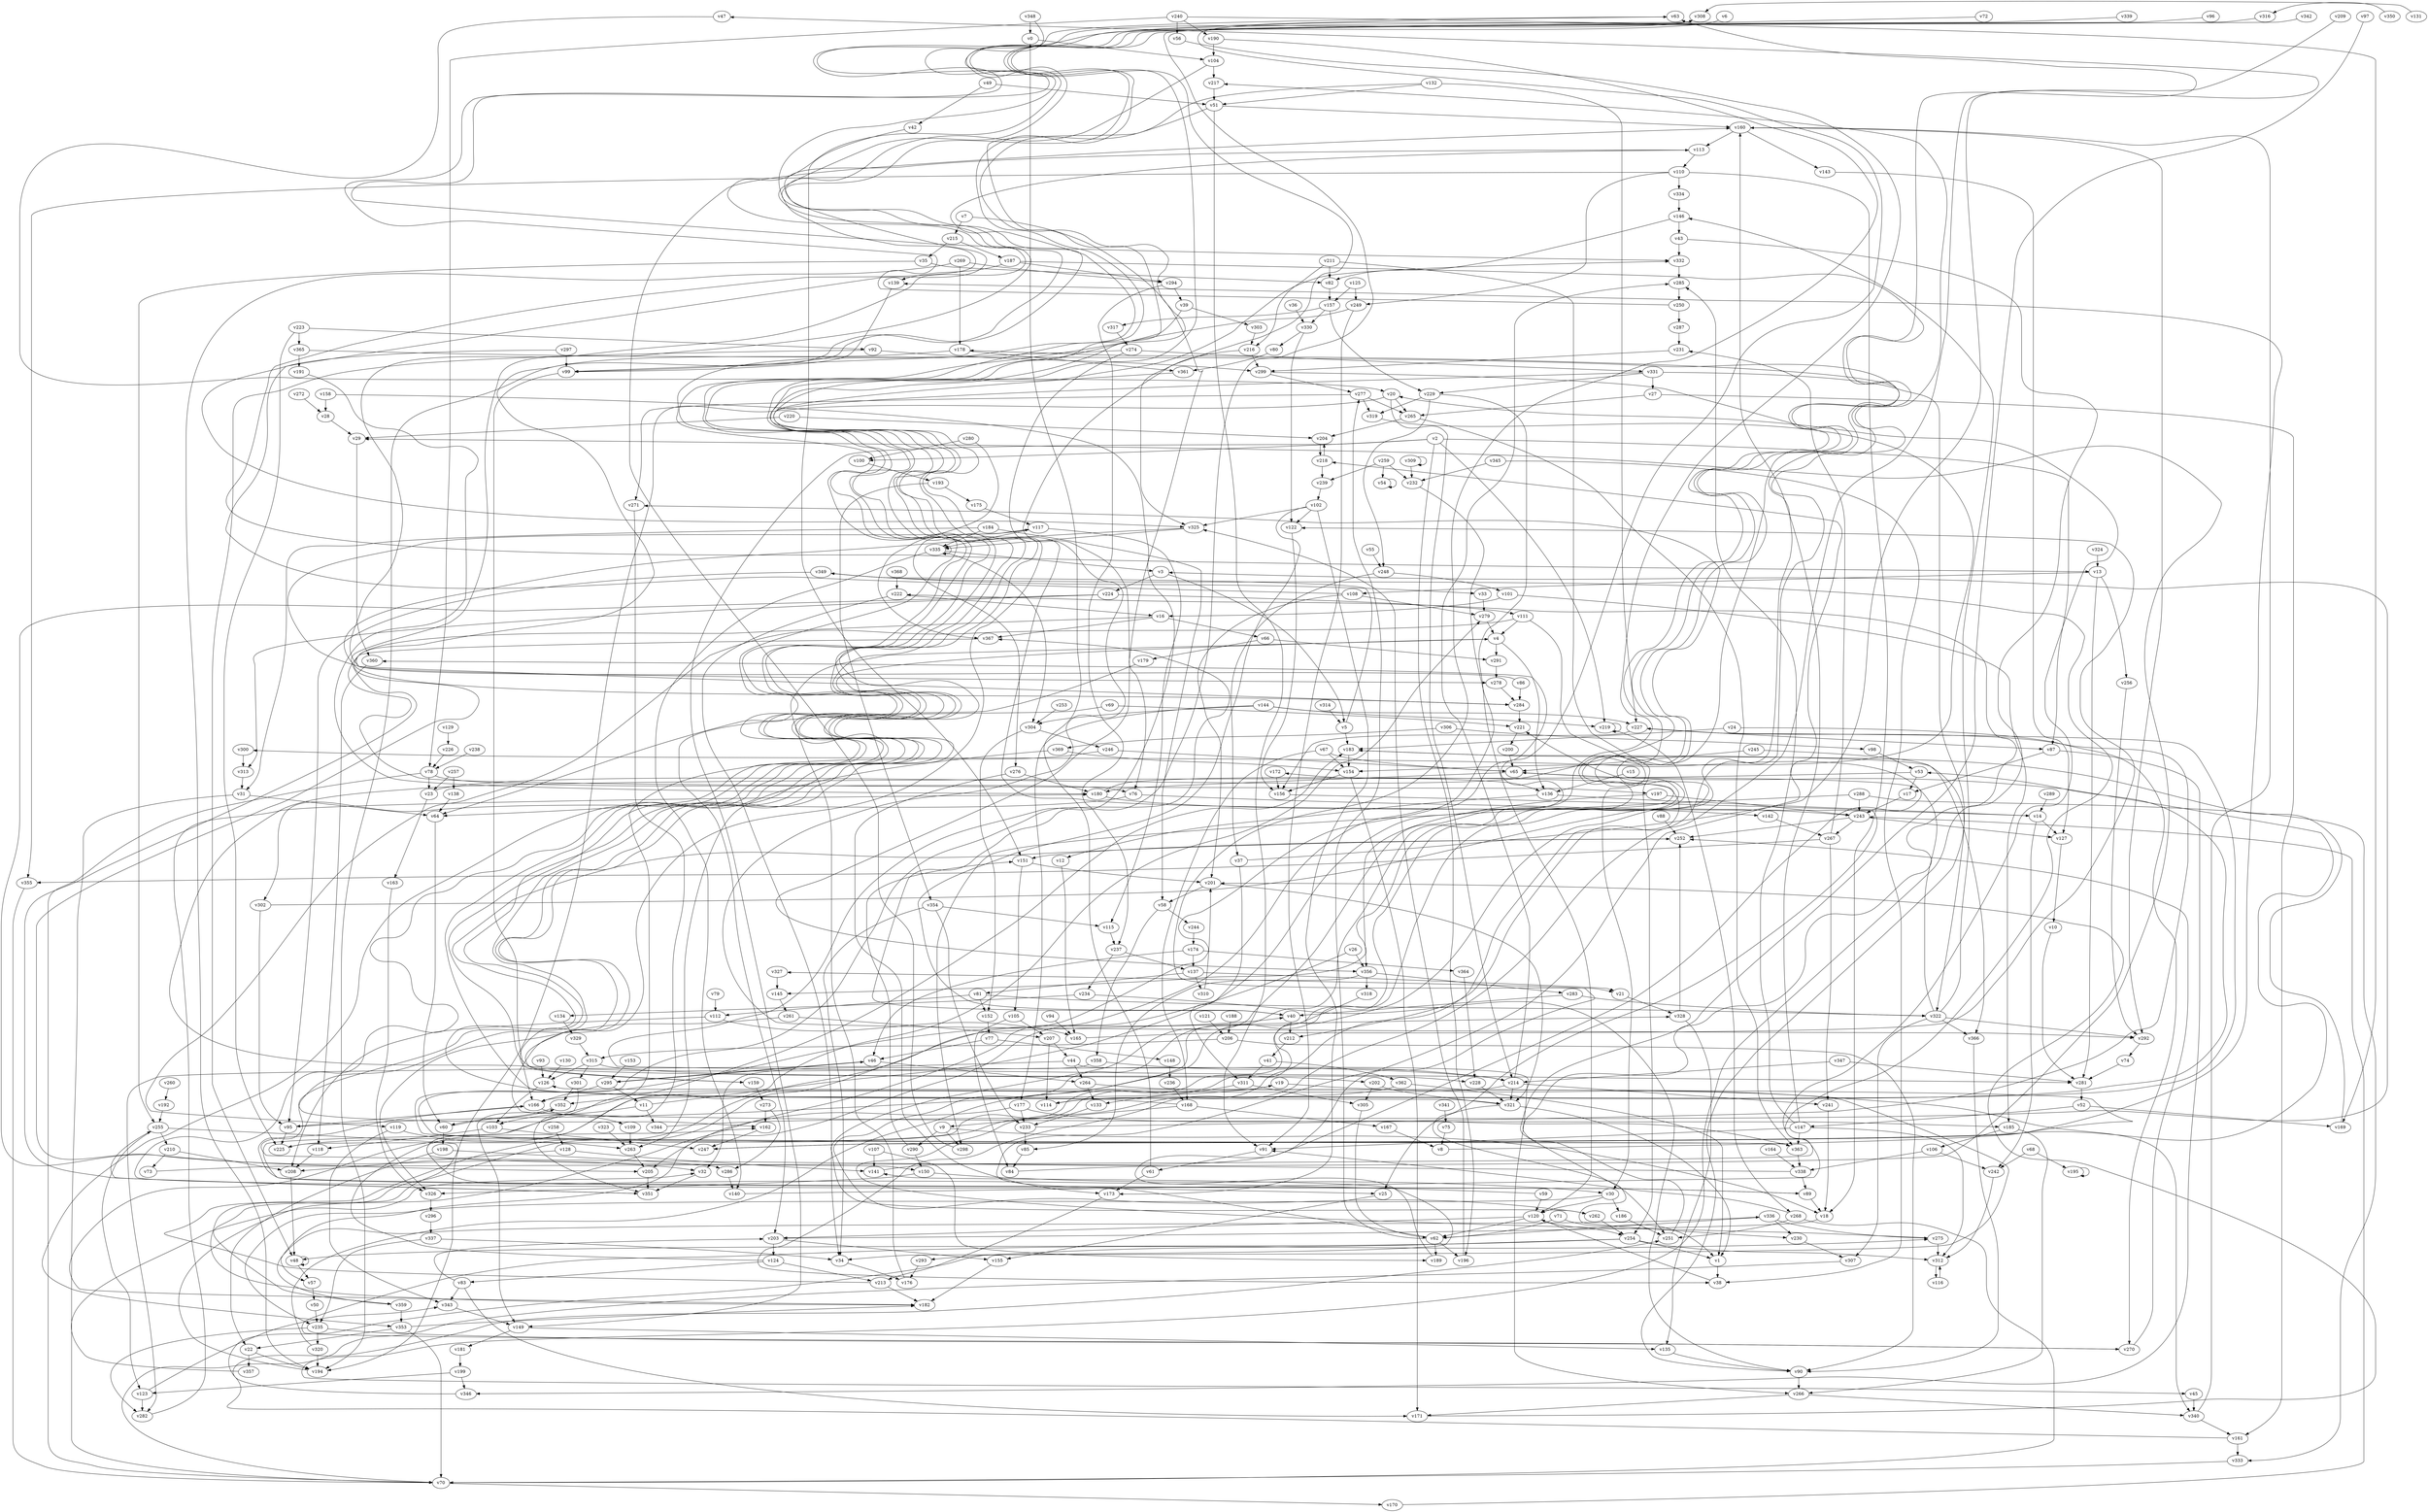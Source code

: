 // Benchmark game 547 - 370 vertices
// time_bound: 73
// targets: v1
digraph G {
    v0 [name="v0", player=1];
    v1 [name="v1", player=1, target=1];
    v2 [name="v2", player=1];
    v3 [name="v3", player=0];
    v4 [name="v4", player=1];
    v5 [name="v5", player=0];
    v6 [name="v6", player=0];
    v7 [name="v7", player=1];
    v8 [name="v8", player=1];
    v9 [name="v9", player=1];
    v10 [name="v10", player=0];
    v11 [name="v11", player=0];
    v12 [name="v12", player=1];
    v13 [name="v13", player=1];
    v14 [name="v14", player=0];
    v15 [name="v15", player=1];
    v16 [name="v16", player=0];
    v17 [name="v17", player=0];
    v18 [name="v18", player=0];
    v19 [name="v19", player=1];
    v20 [name="v20", player=1];
    v21 [name="v21", player=1];
    v22 [name="v22", player=1];
    v23 [name="v23", player=0];
    v24 [name="v24", player=1];
    v25 [name="v25", player=0];
    v26 [name="v26", player=0];
    v27 [name="v27", player=1];
    v28 [name="v28", player=1];
    v29 [name="v29", player=1];
    v30 [name="v30", player=0];
    v31 [name="v31", player=0];
    v32 [name="v32", player=0];
    v33 [name="v33", player=1];
    v34 [name="v34", player=1];
    v35 [name="v35", player=1];
    v36 [name="v36", player=0];
    v37 [name="v37", player=0];
    v38 [name="v38", player=1];
    v39 [name="v39", player=1];
    v40 [name="v40", player=1];
    v41 [name="v41", player=1];
    v42 [name="v42", player=0];
    v43 [name="v43", player=1];
    v44 [name="v44", player=1];
    v45 [name="v45", player=0];
    v46 [name="v46", player=1];
    v47 [name="v47", player=0];
    v48 [name="v48", player=0];
    v49 [name="v49", player=1];
    v50 [name="v50", player=1];
    v51 [name="v51", player=0];
    v52 [name="v52", player=0];
    v53 [name="v53", player=1];
    v54 [name="v54", player=1];
    v55 [name="v55", player=1];
    v56 [name="v56", player=1];
    v57 [name="v57", player=0];
    v58 [name="v58", player=0];
    v59 [name="v59", player=1];
    v60 [name="v60", player=0];
    v61 [name="v61", player=0];
    v62 [name="v62", player=1];
    v63 [name="v63", player=1];
    v64 [name="v64", player=0];
    v65 [name="v65", player=1];
    v66 [name="v66", player=1];
    v67 [name="v67", player=1];
    v68 [name="v68", player=0];
    v69 [name="v69", player=0];
    v70 [name="v70", player=0];
    v71 [name="v71", player=1];
    v72 [name="v72", player=1];
    v73 [name="v73", player=1];
    v74 [name="v74", player=0];
    v75 [name="v75", player=1];
    v76 [name="v76", player=0];
    v77 [name="v77", player=0];
    v78 [name="v78", player=1];
    v79 [name="v79", player=0];
    v80 [name="v80", player=1];
    v81 [name="v81", player=1];
    v82 [name="v82", player=0];
    v83 [name="v83", player=0];
    v84 [name="v84", player=0];
    v85 [name="v85", player=0];
    v86 [name="v86", player=1];
    v87 [name="v87", player=1];
    v88 [name="v88", player=0];
    v89 [name="v89", player=1];
    v90 [name="v90", player=1];
    v91 [name="v91", player=0];
    v92 [name="v92", player=0];
    v93 [name="v93", player=0];
    v94 [name="v94", player=0];
    v95 [name="v95", player=0];
    v96 [name="v96", player=1];
    v97 [name="v97", player=1];
    v98 [name="v98", player=1];
    v99 [name="v99", player=1];
    v100 [name="v100", player=1];
    v101 [name="v101", player=0];
    v102 [name="v102", player=1];
    v103 [name="v103", player=1];
    v104 [name="v104", player=1];
    v105 [name="v105", player=0];
    v106 [name="v106", player=0];
    v107 [name="v107", player=1];
    v108 [name="v108", player=0];
    v109 [name="v109", player=0];
    v110 [name="v110", player=0];
    v111 [name="v111", player=0];
    v112 [name="v112", player=0];
    v113 [name="v113", player=1];
    v114 [name="v114", player=0];
    v115 [name="v115", player=1];
    v116 [name="v116", player=0];
    v117 [name="v117", player=0];
    v118 [name="v118", player=1];
    v119 [name="v119", player=1];
    v120 [name="v120", player=1];
    v121 [name="v121", player=0];
    v122 [name="v122", player=0];
    v123 [name="v123", player=1];
    v124 [name="v124", player=1];
    v125 [name="v125", player=0];
    v126 [name="v126", player=0];
    v127 [name="v127", player=0];
    v128 [name="v128", player=0];
    v129 [name="v129", player=1];
    v130 [name="v130", player=1];
    v131 [name="v131", player=1];
    v132 [name="v132", player=0];
    v133 [name="v133", player=0];
    v134 [name="v134", player=1];
    v135 [name="v135", player=0];
    v136 [name="v136", player=0];
    v137 [name="v137", player=0];
    v138 [name="v138", player=0];
    v139 [name="v139", player=0];
    v140 [name="v140", player=0];
    v141 [name="v141", player=1];
    v142 [name="v142", player=0];
    v143 [name="v143", player=0];
    v144 [name="v144", player=0];
    v145 [name="v145", player=0];
    v146 [name="v146", player=0];
    v147 [name="v147", player=0];
    v148 [name="v148", player=1];
    v149 [name="v149", player=1];
    v150 [name="v150", player=1];
    v151 [name="v151", player=1];
    v152 [name="v152", player=1];
    v153 [name="v153", player=0];
    v154 [name="v154", player=0];
    v155 [name="v155", player=0];
    v156 [name="v156", player=0];
    v157 [name="v157", player=1];
    v158 [name="v158", player=0];
    v159 [name="v159", player=1];
    v160 [name="v160", player=0];
    v161 [name="v161", player=1];
    v162 [name="v162", player=0];
    v163 [name="v163", player=1];
    v164 [name="v164", player=1];
    v165 [name="v165", player=0];
    v166 [name="v166", player=0];
    v167 [name="v167", player=1];
    v168 [name="v168", player=1];
    v169 [name="v169", player=1];
    v170 [name="v170", player=1];
    v171 [name="v171", player=1];
    v172 [name="v172", player=0];
    v173 [name="v173", player=0];
    v174 [name="v174", player=0];
    v175 [name="v175", player=0];
    v176 [name="v176", player=0];
    v177 [name="v177", player=1];
    v178 [name="v178", player=1];
    v179 [name="v179", player=1];
    v180 [name="v180", player=0];
    v181 [name="v181", player=0];
    v182 [name="v182", player=1];
    v183 [name="v183", player=0];
    v184 [name="v184", player=0];
    v185 [name="v185", player=0];
    v186 [name="v186", player=0];
    v187 [name="v187", player=1];
    v188 [name="v188", player=0];
    v189 [name="v189", player=0];
    v190 [name="v190", player=0];
    v191 [name="v191", player=1];
    v192 [name="v192", player=0];
    v193 [name="v193", player=0];
    v194 [name="v194", player=1];
    v195 [name="v195", player=0];
    v196 [name="v196", player=1];
    v197 [name="v197", player=0];
    v198 [name="v198", player=0];
    v199 [name="v199", player=1];
    v200 [name="v200", player=1];
    v201 [name="v201", player=1];
    v202 [name="v202", player=0];
    v203 [name="v203", player=0];
    v204 [name="v204", player=1];
    v205 [name="v205", player=1];
    v206 [name="v206", player=1];
    v207 [name="v207", player=0];
    v208 [name="v208", player=0];
    v209 [name="v209", player=1];
    v210 [name="v210", player=1];
    v211 [name="v211", player=1];
    v212 [name="v212", player=1];
    v213 [name="v213", player=0];
    v214 [name="v214", player=1];
    v215 [name="v215", player=0];
    v216 [name="v216", player=1];
    v217 [name="v217", player=1];
    v218 [name="v218", player=0];
    v219 [name="v219", player=0];
    v220 [name="v220", player=0];
    v221 [name="v221", player=0];
    v222 [name="v222", player=0];
    v223 [name="v223", player=0];
    v224 [name="v224", player=1];
    v225 [name="v225", player=1];
    v226 [name="v226", player=0];
    v227 [name="v227", player=0];
    v228 [name="v228", player=1];
    v229 [name="v229", player=1];
    v230 [name="v230", player=1];
    v231 [name="v231", player=0];
    v232 [name="v232", player=1];
    v233 [name="v233", player=0];
    v234 [name="v234", player=0];
    v235 [name="v235", player=1];
    v236 [name="v236", player=1];
    v237 [name="v237", player=1];
    v238 [name="v238", player=0];
    v239 [name="v239", player=0];
    v240 [name="v240", player=1];
    v241 [name="v241", player=1];
    v242 [name="v242", player=0];
    v243 [name="v243", player=0];
    v244 [name="v244", player=0];
    v245 [name="v245", player=0];
    v246 [name="v246", player=0];
    v247 [name="v247", player=0];
    v248 [name="v248", player=1];
    v249 [name="v249", player=1];
    v250 [name="v250", player=1];
    v251 [name="v251", player=0];
    v252 [name="v252", player=1];
    v253 [name="v253", player=1];
    v254 [name="v254", player=1];
    v255 [name="v255", player=1];
    v256 [name="v256", player=0];
    v257 [name="v257", player=1];
    v258 [name="v258", player=1];
    v259 [name="v259", player=1];
    v260 [name="v260", player=0];
    v261 [name="v261", player=1];
    v262 [name="v262", player=1];
    v263 [name="v263", player=0];
    v264 [name="v264", player=0];
    v265 [name="v265", player=1];
    v266 [name="v266", player=0];
    v267 [name="v267", player=0];
    v268 [name="v268", player=0];
    v269 [name="v269", player=0];
    v270 [name="v270", player=0];
    v271 [name="v271", player=1];
    v272 [name="v272", player=1];
    v273 [name="v273", player=1];
    v274 [name="v274", player=0];
    v275 [name="v275", player=1];
    v276 [name="v276", player=1];
    v277 [name="v277", player=0];
    v278 [name="v278", player=0];
    v279 [name="v279", player=0];
    v280 [name="v280", player=0];
    v281 [name="v281", player=0];
    v282 [name="v282", player=1];
    v283 [name="v283", player=1];
    v284 [name="v284", player=1];
    v285 [name="v285", player=0];
    v286 [name="v286", player=1];
    v287 [name="v287", player=0];
    v288 [name="v288", player=0];
    v289 [name="v289", player=1];
    v290 [name="v290", player=0];
    v291 [name="v291", player=1];
    v292 [name="v292", player=1];
    v293 [name="v293", player=0];
    v294 [name="v294", player=1];
    v295 [name="v295", player=0];
    v296 [name="v296", player=1];
    v297 [name="v297", player=0];
    v298 [name="v298", player=0];
    v299 [name="v299", player=0];
    v300 [name="v300", player=1];
    v301 [name="v301", player=0];
    v302 [name="v302", player=1];
    v303 [name="v303", player=0];
    v304 [name="v304", player=0];
    v305 [name="v305", player=0];
    v306 [name="v306", player=0];
    v307 [name="v307", player=0];
    v308 [name="v308", player=1];
    v309 [name="v309", player=0];
    v310 [name="v310", player=1];
    v311 [name="v311", player=1];
    v312 [name="v312", player=1];
    v313 [name="v313", player=1];
    v314 [name="v314", player=1];
    v315 [name="v315", player=0];
    v316 [name="v316", player=1];
    v317 [name="v317", player=1];
    v318 [name="v318", player=1];
    v319 [name="v319", player=0];
    v320 [name="v320", player=0];
    v321 [name="v321", player=0];
    v322 [name="v322", player=0];
    v323 [name="v323", player=0];
    v324 [name="v324", player=0];
    v325 [name="v325", player=0];
    v326 [name="v326", player=1];
    v327 [name="v327", player=0];
    v328 [name="v328", player=0];
    v329 [name="v329", player=1];
    v330 [name="v330", player=1];
    v331 [name="v331", player=1];
    v332 [name="v332", player=1];
    v333 [name="v333", player=1];
    v334 [name="v334", player=1];
    v335 [name="v335", player=1];
    v336 [name="v336", player=1];
    v337 [name="v337", player=0];
    v338 [name="v338", player=0];
    v339 [name="v339", player=0];
    v340 [name="v340", player=0];
    v341 [name="v341", player=0];
    v342 [name="v342", player=0];
    v343 [name="v343", player=0];
    v344 [name="v344", player=1];
    v345 [name="v345", player=1];
    v346 [name="v346", player=0];
    v347 [name="v347", player=1];
    v348 [name="v348", player=1];
    v349 [name="v349", player=1];
    v350 [name="v350", player=0];
    v351 [name="v351", player=0];
    v352 [name="v352", player=1];
    v353 [name="v353", player=0];
    v354 [name="v354", player=1];
    v355 [name="v355", player=0];
    v356 [name="v356", player=0];
    v357 [name="v357", player=1];
    v358 [name="v358", player=0];
    v359 [name="v359", player=0];
    v360 [name="v360", player=0];
    v361 [name="v361", player=0];
    v362 [name="v362", player=1];
    v363 [name="v363", player=0];
    v364 [name="v364", player=1];
    v365 [name="v365", player=1];
    v366 [name="v366", player=1];
    v367 [name="v367", player=1];
    v368 [name="v368", player=1];
    v369 [name="v369", player=0];

    v0 -> v104;
    v1 -> v38;
    v2 -> v219;
    v3 -> v224;
    v4 -> v162 [constraint="t mod 2 == 1"];
    v5 -> v349 [constraint="t >= 4"];
    v6 -> v13 [constraint="t < 5"];
    v7 -> v76;
    v8 -> v139 [constraint="t mod 4 == 3"];
    v9 -> v18;
    v10 -> v281;
    v11 -> v308 [constraint="t < 13"];
    v12 -> v165;
    v13 -> v256;
    v14 -> v332 [constraint="t mod 4 == 0"];
    v15 -> v136;
    v16 -> v197 [constraint="t mod 2 == 0"];
    v17 -> v243;
    v18 -> v203 [constraint="t < 5"];
    v19 -> v352;
    v20 -> v214;
    v21 -> v328;
    v22 -> v357;
    v23 -> v63 [constraint="t >= 2"];
    v24 -> v183;
    v25 -> v155;
    v26 -> v57 [constraint="t < 12"];
    v27 -> v161;
    v28 -> v29;
    v29 -> v360;
    v30 -> v235 [constraint="t < 14"];
    v31 -> v64;
    v32 -> v351;
    v33 -> v279;
    v34 -> v176;
    v35 -> v82;
    v36 -> v330;
    v37 -> v47 [constraint="t < 15"];
    v38 -> v120;
    v39 -> v25 [constraint="t >= 4"];
    v40 -> v367 [constraint="t < 9"];
    v41 -> v362;
    v42 -> v151;
    v43 -> v45 [constraint="t >= 2"];
    v44 -> v282;
    v45 -> v340;
    v46 -> v295;
    v47 -> v20 [constraint="t >= 2"];
    v48 -> v48 [constraint="t mod 5 == 1"];
    v49 -> v42;
    v50 -> v235;
    v51 -> v321 [constraint="t < 6"];
    v52 -> v169;
    v53 -> v214 [constraint="t mod 4 == 2"];
    v54 -> v54 [constraint="t < 11"];
    v55 -> v248;
    v56 -> v262 [constraint="t mod 4 == 3"];
    v57 -> v50;
    v58 -> v244;
    v59 -> v183 [constraint="t < 10"];
    v60 -> v352 [constraint="t < 8"];
    v61 -> v0;
    v62 -> v218 [constraint="t >= 1"];
    v63 -> v351 [constraint="t mod 2 == 0"];
    v64 -> v60;
    v65 -> v247 [constraint="t < 5"];
    v66 -> v179;
    v67 -> v65;
    v68 -> v242;
    v69 -> v203;
    v70 -> v170;
    v71 -> v1;
    v72 -> v99 [constraint="t >= 4"];
    v73 -> v349 [constraint="t mod 3 == 1"];
    v74 -> v281;
    v75 -> v8;
    v76 -> v142;
    v77 -> v148;
    v78 -> v76;
    v79 -> v112;
    v80 -> v361;
    v81 -> v152;
    v82 -> v157;
    v83 -> v203;
    v84 -> v29 [constraint="t >= 1"];
    v85 -> v84;
    v86 -> v117 [constraint="t >= 4"];
    v87 -> v17;
    v88 -> v252;
    v89 -> v162 [constraint="t < 12"];
    v90 -> v266;
    v91 -> v61;
    v92 -> v299;
    v93 -> v126;
    v94 -> v165;
    v95 -> v217 [constraint="t >= 2"];
    v96 -> v185 [constraint="t mod 3 == 1"];
    v97 -> v251 [constraint="t mod 3 == 1"];
    v98 -> v53;
    v99 -> v166;
    v100 -> v193;
    v101 -> v16;
    v102 -> v40 [constraint="t < 6"];
    v103 -> v247;
    v104 -> v205 [constraint="t >= 5"];
    v105 -> v84;
    v106 -> v242;
    v107 -> v189;
    v108 -> v113 [constraint="t < 10"];
    v109 -> v263;
    v110 -> v355;
    v111 -> v119 [constraint="t < 10"];
    v112 -> v165;
    v113 -> v64 [constraint="t < 6"];
    v114 -> v53 [constraint="t >= 1"];
    v115 -> v237;
    v116 -> v312;
    v117 -> v115;
    v118 -> v208;
    v119 -> v343;
    v120 -> v62;
    v121 -> v206;
    v122 -> v156;
    v123 -> v282;
    v124 -> v279 [constraint="t < 12"];
    v125 -> v249;
    v126 -> v103;
    v127 -> v10;
    v128 -> v141;
    v129 -> v226;
    v130 -> v126;
    v131 -> v308 [constraint="t >= 2"];
    v132 -> v202 [constraint="t >= 1"];
    v133 -> v233;
    v134 -> v329;
    v135 -> v90;
    v136 -> v12;
    v137 -> v81;
    v138 -> v64;
    v139 -> v99 [constraint="t >= 3"];
    v140 -> v20 [constraint="t < 10"];
    v141 -> v300 [constraint="t >= 5"];
    v142 -> v267;
    v143 -> v127;
    v144 -> v304;
    v145 -> v261;
    v146 -> v43;
    v147 -> v160;
    v148 -> v236;
    v149 -> v181;
    v150 -> v326;
    v151 -> v201;
    v152 -> v77;
    v153 -> v295;
    v154 -> v171;
    v155 -> v182;
    v156 -> v230 [constraint="t >= 4"];
    v157 -> v317;
    v158 -> v281 [constraint="t >= 2"];
    v159 -> v273;
    v160 -> v113;
    v161 -> v251 [constraint="t >= 3"];
    v162 -> v247;
    v163 -> v326;
    v164 -> v338;
    v165 -> v122 [constraint="t >= 3"];
    v166 -> v95;
    v167 -> v8;
    v168 -> v252 [constraint="t < 9"];
    v169 -> v183 [constraint="t mod 5 == 0"];
    v170 -> v243;
    v171 -> v201 [constraint="t >= 2"];
    v172 -> v156;
    v173 -> v213;
    v174 -> v364;
    v175 -> v117;
    v176 -> v4;
    v177 -> v363;
    v178 -> v361;
    v179 -> v89 [constraint="t mod 4 == 1"];
    v180 -> v136 [constraint="t < 12"];
    v181 -> v199;
    v182 -> v19 [constraint="t < 11"];
    v183 -> v90 [constraint="t >= 3"];
    v184 -> v58;
    v185 -> v266;
    v186 -> v251;
    v187 -> v145 [constraint="t >= 5"];
    v188 -> v206;
    v189 -> v327 [constraint="t < 12"];
    v190 -> v21 [constraint="t < 13"];
    v191 -> v180 [constraint="t >= 3"];
    v192 -> v255;
    v193 -> v175;
    v194 -> v360 [constraint="t mod 5 == 3"];
    v195 -> v195 [constraint="t >= 2"];
    v196 -> v325;
    v197 -> v356;
    v198 -> v286;
    v199 -> v346;
    v200 -> v65;
    v201 -> v58;
    v202 -> v305;
    v203 -> v155;
    v204 -> v218;
    v205 -> v351;
    v206 -> v315;
    v207 -> v44;
    v208 -> v48;
    v209 -> v38 [constraint="t < 15"];
    v210 -> v208;
    v211 -> v216;
    v212 -> v41;
    v213 -> v328 [constraint="t mod 2 == 0"];
    v214 -> v241;
    v215 -> v187;
    v216 -> v325;
    v217 -> v51;
    v218 -> v204;
    v219 -> v219;
    v220 -> v29;
    v221 -> v200;
    v222 -> v34;
    v223 -> v92;
    v224 -> v32 [constraint="t mod 2 == 0"];
    v225 -> v178 [constraint="t mod 4 == 1"];
    v226 -> v78;
    v227 -> v114 [constraint="t mod 2 == 1"];
    v228 -> v321;
    v229 -> v248;
    v230 -> v307;
    v231 -> v299;
    v232 -> v182 [constraint="t >= 2"];
    v233 -> v227 [constraint="t < 6"];
    v234 -> v90;
    v235 -> v282;
    v236 -> v168;
    v237 -> v234;
    v238 -> v78;
    v239 -> v102;
    v240 -> v78;
    v241 -> v18;
    v242 -> v312;
    v243 -> v252;
    v244 -> v174;
    v245 -> v366;
    v246 -> v149;
    v247 -> v126 [constraint="t < 12"];
    v248 -> v37;
    v249 -> v64 [constraint="t < 7"];
    v250 -> v63 [constraint="t >= 4"];
    v251 -> v222 [constraint="t mod 5 == 3"];
    v252 -> v151;
    v253 -> v304;
    v254 -> v312;
    v255 -> v359 [constraint="t mod 5 == 0"];
    v256 -> v292;
    v257 -> v138;
    v258 -> v128;
    v259 -> v54;
    v260 -> v192;
    v261 -> v207;
    v262 -> v254;
    v263 -> v205;
    v264 -> v34 [constraint="t >= 3"];
    v265 -> v363;
    v266 -> v171;
    v267 -> v355 [constraint="t < 6"];
    v268 -> v91 [constraint="t >= 5"];
    v269 -> v194;
    v270 -> v275 [constraint="t mod 4 == 0"];
    v271 -> v351;
    v272 -> v28;
    v273 -> v286;
    v274 -> v292 [constraint="t mod 3 == 0"];
    v275 -> v172 [constraint="t < 10"];
    v276 -> v173;
    v277 -> v319;
    v278 -> v284;
    v279 -> v4;
    v280 -> v367;
    v281 -> v52;
    v282 -> v180;
    v283 -> v40;
    v284 -> v221;
    v285 -> v250;
    v286 -> v140;
    v287 -> v231;
    v288 -> v298;
    v289 -> v14;
    v290 -> v150;
    v291 -> v278;
    v292 -> v74;
    v293 -> v176;
    v294 -> v39;
    v295 -> v46;
    v296 -> v337;
    v297 -> v325 [constraint="t mod 4 == 1"];
    v298 -> v160;
    v299 -> v262 [constraint="t < 13"];
    v300 -> v313;
    v301 -> v150 [constraint="t < 12"];
    v302 -> v221 [constraint="t >= 1"];
    v303 -> v216;
    v304 -> v246;
    v305 -> v62;
    v306 -> v369;
    v307 -> v70 [constraint="t mod 4 == 3"];
    v308 -> v332 [constraint="t >= 5"];
    v309 -> v309;
    v310 -> v201;
    v311 -> v305;
    v312 -> v116;
    v313 -> v31;
    v314 -> v5;
    v315 -> v228;
    v316 -> v356 [constraint="t mod 5 == 4"];
    v317 -> v274;
    v318 -> v225 [constraint="t >= 2"];
    v319 -> v154 [constraint="t mod 3 == 2"];
    v320 -> v271 [constraint="t < 13"];
    v321 -> v25;
    v322 -> v366;
    v323 -> v263;
    v324 -> v13;
    v325 -> v284 [constraint="t mod 5 == 0"];
    v326 -> v296;
    v327 -> v145;
    v328 -> v135;
    v329 -> v315;
    v330 -> v122;
    v331 -> v159 [constraint="t mod 4 == 2"];
    v332 -> v285;
    v333 -> v70;
    v334 -> v146;
    v335 -> v304;
    v336 -> v62;
    v337 -> v34;
    v338 -> v166 [constraint="t < 11"];
    v339 -> v353 [constraint="t < 12"];
    v340 -> v161;
    v341 -> v75;
    v342 -> v363 [constraint="t mod 5 == 2"];
    v343 -> v149;
    v344 -> v3 [constraint="t < 13"];
    v345 -> v232;
    v346 -> v141 [constraint="t >= 4"];
    v347 -> v281;
    v348 -> v278 [constraint="t mod 2 == 0"];
    v349 -> v95;
    v350 -> v316 [constraint="t mod 5 == 1"];
    v351 -> v255 [constraint="t < 11"];
    v352 -> v60;
    v353 -> v182 [constraint="t mod 2 == 0"];
    v354 -> v115;
    v355 -> v70;
    v356 -> v318;
    v357 -> v32 [constraint="t mod 2 == 0"];
    v358 -> v214;
    v359 -> v336 [constraint="t < 10"];
    v360 -> v118;
    v361 -> v159 [constraint="t >= 5"];
    v362 -> v114;
    v363 -> v40 [constraint="t >= 2"];
    v364 -> v228;
    v365 -> v212 [constraint="t mod 2 == 0"];
    v366 -> v90;
    v367 -> v284 [constraint="t mod 5 == 4"];
    v368 -> v222;
    v369 -> v154;
    v362 -> v1;
    v227 -> v156;
    v211 -> v254;
    v245 -> v65;
    v102 -> v122;
    v3 -> v5;
    v222 -> v16;
    v340 -> v160;
    v325 -> v335;
    v304 -> v152;
    v187 -> v139;
    v103 -> v118;
    v67 -> v168;
    v214 -> v321;
    v68 -> v195;
    v20 -> v194;
    v128 -> v208;
    v255 -> v210;
    v215 -> v35;
    v177 -> v205;
    v268 -> v70;
    v123 -> v343;
    v46 -> v264;
    v108 -> v279;
    v243 -> v127;
    v30 -> v186;
    v288 -> v333;
    v174 -> v137;
    v166 -> v109;
    v359 -> v353;
    v223 -> v365;
    v22 -> v194;
    v26 -> v356;
    v105 -> v207;
    v58 -> v358;
    v40 -> v212;
    v265 -> v204;
    v277 -> v271;
    v235 -> v270;
    v144 -> v177;
    v234 -> v134;
    v336 -> v275;
    v183 -> v154;
    v266 -> v340;
    v37 -> v311;
    v267 -> v231;
    v110 -> v249;
    v144 -> v227;
    v51 -> v91;
    v104 -> v217;
    v60 -> v198;
    v290 -> v151;
    v354 -> v233;
    v51 -> v160;
    v184 -> v335;
    v92 -> v48;
    v269 -> v178;
    v177 -> v233;
    v229 -> v319;
    v288 -> v243;
    v214 -> v166;
    v146 -> v82;
    v299 -> v277;
    v214 -> v285;
    v353 -> v70;
    v71 -> v62;
    v274 -> v99;
    v240 -> v56;
    v322 -> v146;
    v154 -> v156;
    v335 -> v3;
    v107 -> v141;
    v2 -> v87;
    v268 -> v251;
    v249 -> v91;
    v199 -> v123;
    v41 -> v311;
    v7 -> v215;
    v19 -> v340;
    v365 -> v191;
    v254 -> v48;
    v31 -> v70;
    v87 -> v346;
    v101 -> v185;
    v120 -> v203;
    v78 -> v70;
    v335 -> v335;
    v211 -> v82;
    v157 -> v229;
    v301 -> v352;
    v309 -> v232;
    v335 -> v140;
    v168 -> v9;
    v243 -> v267;
    v338 -> v89;
    v137 -> v21;
    v65 -> v180;
    v53 -> v17;
    v261 -> v326;
    v59 -> v120;
    v160 -> v292;
    v213 -> v182;
    v322 -> v292;
    v11 -> v344;
    v363 -> v338;
    v4 -> v291;
    v112 -> v208;
    v328 -> v252;
    v102 -> v325;
    v311 -> v133;
    v229 -> v120;
    v35 -> v255;
    v69 -> v221;
    v348 -> v0;
    v9 -> v298;
    v185 -> v106;
    v224 -> v111;
    v44 -> v264;
    v240 -> v169;
    v257 -> v23;
    v358 -> v32;
    v336 -> v230;
    v110 -> v18;
    v198 -> v22;
    v62 -> v277;
    v62 -> v196;
    v322 -> v65;
    v349 -> v33;
    v117 -> v276;
    v4 -> v136;
    v62 -> v189;
    v13 -> v281;
    v44 -> v266;
    v77 -> v46;
    v302 -> v95;
    v237 -> v137;
    v353 -> v22;
    v158 -> v28;
    v16 -> v66;
    v295 -> v166;
    v270 -> v252;
    v269 -> v294;
    v315 -> v126;
    v30 -> v120;
    v354 -> v34;
    v124 -> v83;
    v180 -> v243;
    v337 -> v235;
    v147 -> v363;
    v280 -> v100;
    v119 -> v263;
    v240 -> v190;
    v255 -> v123;
    v78 -> v23;
    v83 -> v343;
    v207 -> v114;
    v76 -> v302;
    v144 -> v219;
    v264 -> v133;
    v124 -> v213;
    v125 -> v157;
    v295 -> v11;
    v83 -> v171;
    v52 -> v147;
    v187 -> v294;
    v14 -> v127;
    v197 -> v243;
    v106 -> v338;
    v27 -> v265;
    v259 -> v239;
    v201 -> v321;
    v356 -> v283;
    v331 -> v229;
    v13 -> v108;
    v315 -> v301;
    v9 -> v290;
    v273 -> v162;
    v48 -> v57;
    v223 -> v225;
    v81 -> v322;
    v120 -> v254;
    v369 -> v263;
    v168 -> v167;
    v227 -> v87;
    v86 -> v284;
    v294 -> v237;
    v235 -> v320;
    v39 -> v303;
    v151 -> v105;
    v233 -> v85;
    v190 -> v104;
    v320 -> v194;
    v224 -> v313;
    v14 -> v242;
    v206 -> v90;
    v184 -> v31;
    v178 -> v194;
    v49 -> v51;
    v43 -> v332;
    v161 -> v333;
    v202 -> v321;
    v157 -> v330;
    v254 -> v1;
    v193 -> v354;
    v216 -> v299;
    v203 -> v124;
    v147 -> v285;
    v248 -> v101;
    v267 -> v241;
    v321 -> v1;
    v322 -> v307;
    v5 -> v183;
    v11 -> v103;
    v306 -> v98;
    v246 -> v65;
    v174 -> v46;
    v117 -> v335;
    v330 -> v80;
    v110 -> v334;
    v276 -> v180;
    v81 -> v112;
    v2 -> v149;
    v297 -> v99;
    v347 -> v214;
    v132 -> v51;
    v113 -> v110;
    v67 -> v154;
    v136 -> v14;
    v331 -> v322;
    v210 -> v73;
    v160 -> v143;
    v150 -> v30;
    v61 -> v173;
    v220 -> v204;
    v147 -> v91;
    v111 -> v30;
    v95 -> v225;
    v283 -> v322;
    v24 -> v270;
    v274 -> v331;
    v259 -> v232;
    v16 -> v367;
    v254 -> v293;
    v331 -> v27;
    v219 -> v268;
    v137 -> v310;
    v108 -> v201;
    v275 -> v312;
    v102 -> v173;
    v132 -> v227;
    v356 -> v85;
    v23 -> v163;
    v111 -> v4;
    v2 -> v100;
    v89 -> v18;
    v250 -> v287;
    v218 -> v239;
    v149 -> v135;
    v2 -> v196;
    v345 -> v38;
    v277 -> v265;
    v20 -> v265;
    v66 -> v291;
    v147 -> v312;
}
